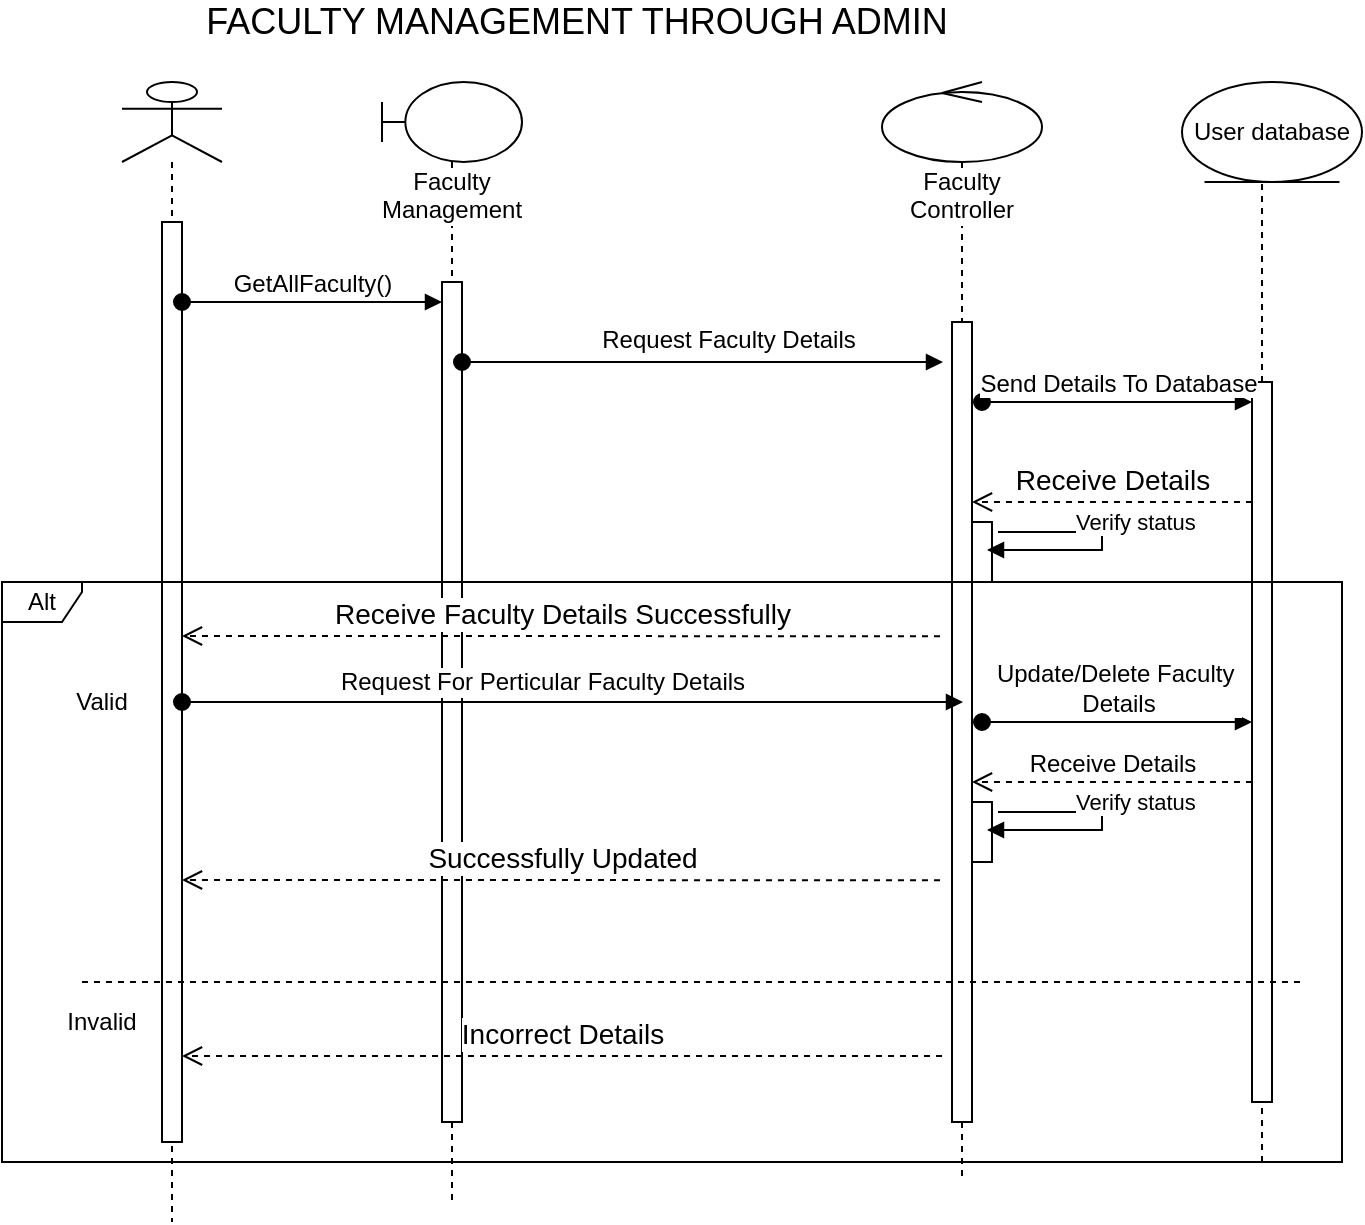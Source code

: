 <mxfile version="12.7.4" type="device"><diagram id="EhzH3RSk5ie7ylZZ07SU" name="Page-1"><mxGraphModel dx="1108" dy="433" grid="1" gridSize="10" guides="1" tooltips="1" connect="1" arrows="1" fold="1" page="1" pageScale="1" pageWidth="850" pageHeight="1100" math="0" shadow="0"><root><mxCell id="0"/><mxCell id="1" parent="0"/><mxCell id="4CBk_h4bFLHS-L1WSslz-1" value="" style="shape=umlLifeline;participant=umlActor;perimeter=lifelinePerimeter;whiteSpace=wrap;html=1;container=1;collapsible=0;recursiveResize=0;verticalAlign=top;spacingTop=36;labelBackgroundColor=#ffffff;outlineConnect=0;" vertex="1" parent="1"><mxGeometry x="120" y="50" width="50" height="570" as="geometry"/></mxCell><mxCell id="4CBk_h4bFLHS-L1WSslz-2" value="" style="html=1;points=[];perimeter=orthogonalPerimeter;" vertex="1" parent="4CBk_h4bFLHS-L1WSslz-1"><mxGeometry x="20" y="70" width="10" height="460" as="geometry"/></mxCell><mxCell id="4CBk_h4bFLHS-L1WSslz-3" value="&lt;span style=&quot;font-size: 12px&quot;&gt;GetAllFaculty()&lt;/span&gt;" style="html=1;verticalAlign=bottom;startArrow=oval;startFill=1;endArrow=block;startSize=8;" edge="1" parent="4CBk_h4bFLHS-L1WSslz-1" target="4CBk_h4bFLHS-L1WSslz-5"><mxGeometry width="60" relative="1" as="geometry"><mxPoint x="30" y="110" as="sourcePoint"/><mxPoint x="130" y="110" as="targetPoint"/></mxGeometry></mxCell><mxCell id="4CBk_h4bFLHS-L1WSslz-4" value="Faculty Management" style="shape=umlLifeline;participant=umlBoundary;perimeter=lifelinePerimeter;whiteSpace=wrap;html=1;container=1;collapsible=0;recursiveResize=0;verticalAlign=top;spacingTop=36;labelBackgroundColor=#ffffff;outlineConnect=0;" vertex="1" parent="1"><mxGeometry x="250" y="50" width="70" height="560" as="geometry"/></mxCell><mxCell id="4CBk_h4bFLHS-L1WSslz-5" value="" style="html=1;points=[];perimeter=orthogonalPerimeter;" vertex="1" parent="4CBk_h4bFLHS-L1WSslz-4"><mxGeometry x="30" y="100" width="10" height="420" as="geometry"/></mxCell><mxCell id="4CBk_h4bFLHS-L1WSslz-6" value="Faculty Controller" style="shape=umlLifeline;participant=umlControl;perimeter=lifelinePerimeter;whiteSpace=wrap;html=1;container=1;collapsible=0;recursiveResize=0;verticalAlign=top;spacingTop=36;labelBackgroundColor=#ffffff;outlineConnect=0;" vertex="1" parent="1"><mxGeometry x="500" y="50" width="80" height="550" as="geometry"/></mxCell><mxCell id="4CBk_h4bFLHS-L1WSslz-7" value="" style="html=1;points=[];perimeter=orthogonalPerimeter;" vertex="1" parent="4CBk_h4bFLHS-L1WSslz-6"><mxGeometry x="35" y="120" width="10" height="400" as="geometry"/></mxCell><mxCell id="4CBk_h4bFLHS-L1WSslz-8" value="" style="html=1;points=[];perimeter=orthogonalPerimeter;" vertex="1" parent="4CBk_h4bFLHS-L1WSslz-6"><mxGeometry x="45" y="220" width="10" height="30" as="geometry"/></mxCell><mxCell id="4CBk_h4bFLHS-L1WSslz-9" value="User database" style="ellipse;shape=umlEntity;whiteSpace=wrap;html=1;" vertex="1" parent="1"><mxGeometry x="650" y="50" width="90" height="50" as="geometry"/></mxCell><mxCell id="4CBk_h4bFLHS-L1WSslz-10" value="" style="endArrow=none;dashed=1;html=1;entryX=0.5;entryY=1;entryDx=0;entryDy=0;" edge="1" parent="1" source="4CBk_h4bFLHS-L1WSslz-12"><mxGeometry width="50" height="50" relative="1" as="geometry"><mxPoint x="690" y="490" as="sourcePoint"/><mxPoint x="690" y="100" as="targetPoint"/></mxGeometry></mxCell><mxCell id="4CBk_h4bFLHS-L1WSslz-11" value="" style="html=1;verticalAlign=bottom;startArrow=oval;startFill=1;endArrow=block;startSize=8;" edge="1" parent="1" source="4CBk_h4bFLHS-L1WSslz-5"><mxGeometry width="60" relative="1" as="geometry"><mxPoint x="280" y="190" as="sourcePoint"/><mxPoint x="530.5" y="190" as="targetPoint"/></mxGeometry></mxCell><mxCell id="4CBk_h4bFLHS-L1WSslz-12" value="" style="html=1;points=[];perimeter=orthogonalPerimeter;" vertex="1" parent="1"><mxGeometry x="685" y="200" width="10" height="360" as="geometry"/></mxCell><mxCell id="4CBk_h4bFLHS-L1WSslz-13" value="" style="endArrow=none;dashed=1;html=1;entryX=0.5;entryY=1;entryDx=0;entryDy=0;" edge="1" parent="1" target="4CBk_h4bFLHS-L1WSslz-12"><mxGeometry width="50" height="50" relative="1" as="geometry"><mxPoint x="690" y="590" as="sourcePoint"/><mxPoint x="690" y="100" as="targetPoint"/></mxGeometry></mxCell><mxCell id="4CBk_h4bFLHS-L1WSslz-14" value="&lt;span style=&quot;font-size: 12px&quot;&gt;Send Details To Database&lt;/span&gt;" style="html=1;verticalAlign=bottom;startArrow=oval;startFill=1;endArrow=block;startSize=8;" edge="1" parent="1" target="4CBk_h4bFLHS-L1WSslz-12"><mxGeometry width="60" relative="1" as="geometry"><mxPoint x="550" y="210" as="sourcePoint"/><mxPoint x="660" y="210" as="targetPoint"/><Array as="points"><mxPoint x="630" y="210"/></Array></mxGeometry></mxCell><mxCell id="4CBk_h4bFLHS-L1WSslz-15" value="&lt;font style=&quot;font-size: 14px&quot;&gt;Receive Details&lt;/font&gt;" style="html=1;verticalAlign=bottom;endArrow=open;dashed=1;endSize=8;" edge="1" parent="1"><mxGeometry relative="1" as="geometry"><mxPoint x="685" y="260" as="sourcePoint"/><mxPoint x="545" y="260" as="targetPoint"/></mxGeometry></mxCell><mxCell id="4CBk_h4bFLHS-L1WSslz-16" value="Verify status" style="edgeStyle=orthogonalEdgeStyle;html=1;align=left;spacingLeft=2;endArrow=block;rounded=0;" edge="1" parent="1"><mxGeometry x="-0.419" y="5" relative="1" as="geometry"><mxPoint x="558" y="275" as="sourcePoint"/><Array as="points"><mxPoint x="610" y="275"/><mxPoint x="610" y="284"/></Array><mxPoint x="552.5" y="284" as="targetPoint"/><mxPoint as="offset"/></mxGeometry></mxCell><mxCell id="4CBk_h4bFLHS-L1WSslz-17" value="" style="endArrow=none;dashed=1;html=1;" edge="1" parent="1"><mxGeometry width="50" height="50" relative="1" as="geometry"><mxPoint x="100" y="500" as="sourcePoint"/><mxPoint x="710" y="500" as="targetPoint"/></mxGeometry></mxCell><mxCell id="4CBk_h4bFLHS-L1WSslz-18" value="Valid" style="text;html=1;strokeColor=none;fillColor=none;align=center;verticalAlign=middle;whiteSpace=wrap;rounded=0;" vertex="1" parent="1"><mxGeometry x="90" y="350" width="40" height="20" as="geometry"/></mxCell><mxCell id="4CBk_h4bFLHS-L1WSslz-19" value="Invalid" style="text;html=1;strokeColor=none;fillColor=none;align=center;verticalAlign=middle;whiteSpace=wrap;rounded=0;" vertex="1" parent="1"><mxGeometry x="90" y="510" width="40" height="20" as="geometry"/></mxCell><mxCell id="4CBk_h4bFLHS-L1WSslz-20" value="&lt;span style=&quot;font-size: 14px&quot;&gt;Incorrect Details&lt;/span&gt;" style="html=1;verticalAlign=bottom;endArrow=open;dashed=1;endSize=8;" edge="1" parent="1"><mxGeometry relative="1" as="geometry"><mxPoint x="530" y="537" as="sourcePoint"/><mxPoint x="150" y="537" as="targetPoint"/></mxGeometry></mxCell><mxCell id="4CBk_h4bFLHS-L1WSslz-21" value="&lt;span style=&quot;font-size: 14px&quot;&gt;Receive Faculty Details Successfully&lt;/span&gt;" style="html=1;verticalAlign=bottom;endArrow=open;dashed=1;endSize=8;entryX=1.1;entryY=0.682;entryDx=0;entryDy=0;entryPerimeter=0;" edge="1" parent="1"><mxGeometry relative="1" as="geometry"><mxPoint x="529" y="327.1" as="sourcePoint"/><mxPoint x="150" y="327.0" as="targetPoint"/></mxGeometry></mxCell><mxCell id="4CBk_h4bFLHS-L1WSslz-22" value="Alt" style="shape=umlFrame;whiteSpace=wrap;html=1;width=40;height=20;" vertex="1" parent="1"><mxGeometry x="60" y="300" width="670" height="290" as="geometry"/></mxCell><mxCell id="4CBk_h4bFLHS-L1WSslz-23" value="&lt;font style=&quot;font-size: 18px&quot;&gt;FACULTY MANAGEMENT THROUGH ADMIN&lt;/font&gt;" style="text;html=1;align=center;verticalAlign=middle;resizable=0;points=[];autosize=1;" vertex="1" parent="1"><mxGeometry x="152" y="10" width="390" height="20" as="geometry"/></mxCell><mxCell id="4CBk_h4bFLHS-L1WSslz-24" value="Request Faculty Details" style="text;html=1;align=center;verticalAlign=middle;resizable=0;points=[];autosize=1;" vertex="1" parent="1"><mxGeometry x="353" y="169" width="140" height="20" as="geometry"/></mxCell><mxCell id="4CBk_h4bFLHS-L1WSslz-25" value="&lt;span style=&quot;font-size: 12px&quot;&gt;Update/Delete Faculty&amp;nbsp;&lt;br&gt;Details&lt;br&gt;&lt;/span&gt;" style="html=1;verticalAlign=bottom;startArrow=oval;startFill=1;endArrow=block;startSize=8;" edge="1" parent="1"><mxGeometry width="60" relative="1" as="geometry"><mxPoint x="550" y="370" as="sourcePoint"/><mxPoint x="685" y="370" as="targetPoint"/><Array as="points"><mxPoint x="630" y="370"/></Array></mxGeometry></mxCell><mxCell id="4CBk_h4bFLHS-L1WSslz-26" value="&lt;span style=&quot;font-size: 14px&quot;&gt;Successfully Updated&lt;/span&gt;" style="html=1;verticalAlign=bottom;endArrow=open;dashed=1;endSize=8;entryX=1.1;entryY=0.682;entryDx=0;entryDy=0;entryPerimeter=0;" edge="1" parent="1"><mxGeometry relative="1" as="geometry"><mxPoint x="529" y="449.1" as="sourcePoint"/><mxPoint x="150" y="449.0" as="targetPoint"/></mxGeometry></mxCell><mxCell id="4CBk_h4bFLHS-L1WSslz-27" value="&lt;font style=&quot;font-size: 12px&quot;&gt;Receive Details&lt;/font&gt;" style="html=1;verticalAlign=bottom;endArrow=open;dashed=1;endSize=8;" edge="1" parent="1"><mxGeometry relative="1" as="geometry"><mxPoint x="685" y="400" as="sourcePoint"/><mxPoint x="545" y="400" as="targetPoint"/></mxGeometry></mxCell><mxCell id="4CBk_h4bFLHS-L1WSslz-28" value="" style="html=1;verticalAlign=bottom;startArrow=oval;startFill=1;endArrow=block;startSize=8;" edge="1" parent="1"><mxGeometry width="60" relative="1" as="geometry"><mxPoint x="150" y="360" as="sourcePoint"/><mxPoint x="540.5" y="360" as="targetPoint"/></mxGeometry></mxCell><mxCell id="4CBk_h4bFLHS-L1WSslz-29" value="Request For Perticular Faculty Details" style="text;html=1;align=center;verticalAlign=middle;resizable=0;points=[];labelBackgroundColor=#ffffff;" vertex="1" connectable="0" parent="4CBk_h4bFLHS-L1WSslz-28"><mxGeometry x="-0.104" y="4" relative="1" as="geometry"><mxPoint x="5" y="-6" as="offset"/></mxGeometry></mxCell><mxCell id="4CBk_h4bFLHS-L1WSslz-30" value="" style="html=1;points=[];perimeter=orthogonalPerimeter;" vertex="1" parent="1"><mxGeometry x="545" y="410" width="10" height="30" as="geometry"/></mxCell><mxCell id="4CBk_h4bFLHS-L1WSslz-31" value="Verify status" style="edgeStyle=orthogonalEdgeStyle;html=1;align=left;spacingLeft=2;endArrow=block;rounded=0;" edge="1" parent="1"><mxGeometry x="-0.419" y="5" relative="1" as="geometry"><mxPoint x="558" y="415" as="sourcePoint"/><Array as="points"><mxPoint x="610" y="415"/><mxPoint x="610" y="424"/></Array><mxPoint x="552.5" y="424" as="targetPoint"/><mxPoint as="offset"/></mxGeometry></mxCell></root></mxGraphModel></diagram></mxfile>
